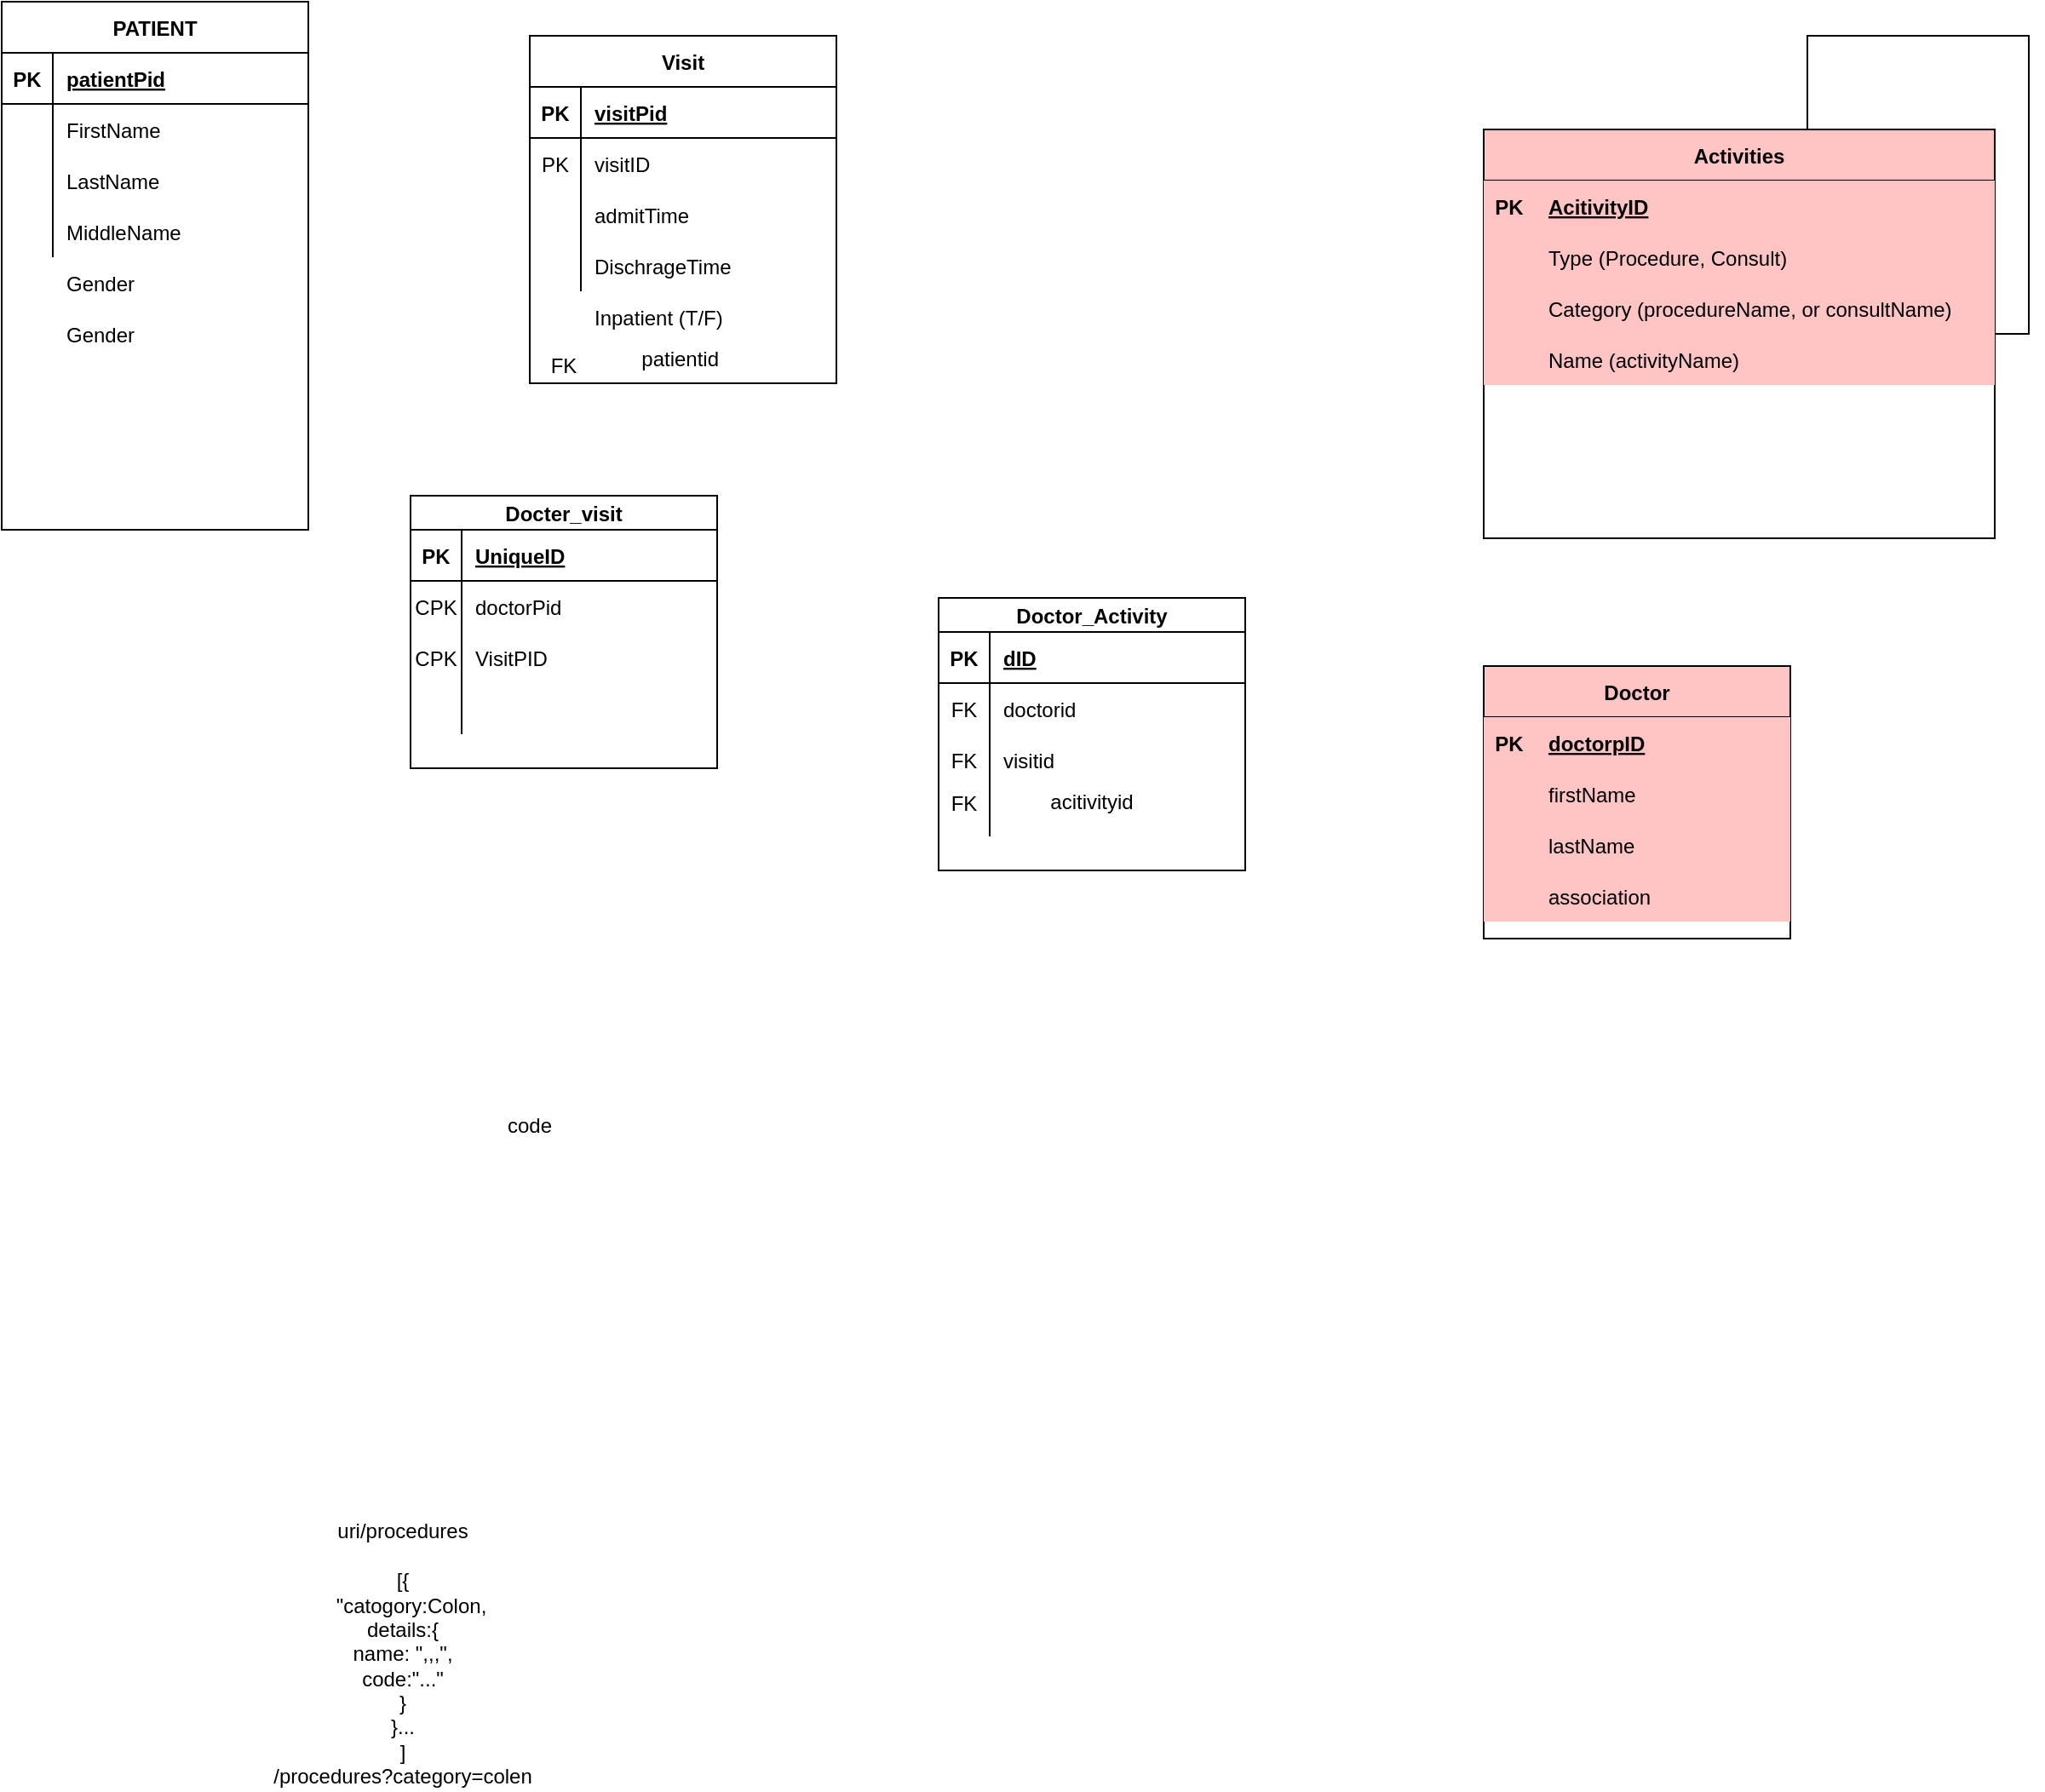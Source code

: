 <mxfile version="14.8.1" type="github">
  <diagram id="TYVyTrR4eJwqvNRYr55k" name="Page-1">
    <mxGraphModel dx="1422" dy="832" grid="1" gridSize="10" guides="1" tooltips="1" connect="1" arrows="1" fold="1" page="1" pageScale="1" pageWidth="850" pageHeight="1100" math="0" shadow="0">
      <root>
        <mxCell id="0" />
        <mxCell id="1" parent="0" />
        <mxCell id="mOoH6CRl-uPgWCGxMb5Z-5" value="PATIENT" style="shape=table;startSize=30;container=1;collapsible=1;childLayout=tableLayout;fixedRows=1;rowLines=0;fontStyle=1;align=center;resizeLast=1;" parent="1" vertex="1">
          <mxGeometry x="170" y="40" width="180" height="310" as="geometry" />
        </mxCell>
        <mxCell id="mOoH6CRl-uPgWCGxMb5Z-6" value="" style="shape=partialRectangle;collapsible=0;dropTarget=0;pointerEvents=0;fillColor=none;top=0;left=0;bottom=1;right=0;points=[[0,0.5],[1,0.5]];portConstraint=eastwest;" parent="mOoH6CRl-uPgWCGxMb5Z-5" vertex="1">
          <mxGeometry y="30" width="180" height="30" as="geometry" />
        </mxCell>
        <mxCell id="mOoH6CRl-uPgWCGxMb5Z-7" value="PK" style="shape=partialRectangle;connectable=0;fillColor=none;top=0;left=0;bottom=0;right=0;fontStyle=1;overflow=hidden;" parent="mOoH6CRl-uPgWCGxMb5Z-6" vertex="1">
          <mxGeometry width="30" height="30" as="geometry" />
        </mxCell>
        <mxCell id="mOoH6CRl-uPgWCGxMb5Z-8" value="patientPid" style="shape=partialRectangle;connectable=0;fillColor=none;top=0;left=0;bottom=0;right=0;align=left;spacingLeft=6;fontStyle=5;overflow=hidden;" parent="mOoH6CRl-uPgWCGxMb5Z-6" vertex="1">
          <mxGeometry x="30" width="150" height="30" as="geometry" />
        </mxCell>
        <mxCell id="mOoH6CRl-uPgWCGxMb5Z-9" value="" style="shape=partialRectangle;collapsible=0;dropTarget=0;pointerEvents=0;fillColor=none;top=0;left=0;bottom=0;right=0;points=[[0,0.5],[1,0.5]];portConstraint=eastwest;" parent="mOoH6CRl-uPgWCGxMb5Z-5" vertex="1">
          <mxGeometry y="60" width="180" height="30" as="geometry" />
        </mxCell>
        <mxCell id="mOoH6CRl-uPgWCGxMb5Z-10" value="" style="shape=partialRectangle;connectable=0;fillColor=none;top=0;left=0;bottom=0;right=0;editable=1;overflow=hidden;" parent="mOoH6CRl-uPgWCGxMb5Z-9" vertex="1">
          <mxGeometry width="30" height="30" as="geometry" />
        </mxCell>
        <mxCell id="mOoH6CRl-uPgWCGxMb5Z-11" value="FirstName" style="shape=partialRectangle;connectable=0;fillColor=none;top=0;left=0;bottom=0;right=0;align=left;spacingLeft=6;overflow=hidden;" parent="mOoH6CRl-uPgWCGxMb5Z-9" vertex="1">
          <mxGeometry x="30" width="150" height="30" as="geometry" />
        </mxCell>
        <mxCell id="mOoH6CRl-uPgWCGxMb5Z-12" value="" style="shape=partialRectangle;collapsible=0;dropTarget=0;pointerEvents=0;fillColor=none;top=0;left=0;bottom=0;right=0;points=[[0,0.5],[1,0.5]];portConstraint=eastwest;" parent="mOoH6CRl-uPgWCGxMb5Z-5" vertex="1">
          <mxGeometry y="90" width="180" height="30" as="geometry" />
        </mxCell>
        <mxCell id="mOoH6CRl-uPgWCGxMb5Z-13" value="" style="shape=partialRectangle;connectable=0;fillColor=none;top=0;left=0;bottom=0;right=0;editable=1;overflow=hidden;" parent="mOoH6CRl-uPgWCGxMb5Z-12" vertex="1">
          <mxGeometry width="30" height="30" as="geometry" />
        </mxCell>
        <mxCell id="mOoH6CRl-uPgWCGxMb5Z-14" value="LastName" style="shape=partialRectangle;connectable=0;fillColor=none;top=0;left=0;bottom=0;right=0;align=left;spacingLeft=6;overflow=hidden;" parent="mOoH6CRl-uPgWCGxMb5Z-12" vertex="1">
          <mxGeometry x="30" width="150" height="30" as="geometry" />
        </mxCell>
        <mxCell id="mOoH6CRl-uPgWCGxMb5Z-15" value="" style="shape=partialRectangle;collapsible=0;dropTarget=0;pointerEvents=0;fillColor=none;top=0;left=0;bottom=0;right=0;points=[[0,0.5],[1,0.5]];portConstraint=eastwest;" parent="mOoH6CRl-uPgWCGxMb5Z-5" vertex="1">
          <mxGeometry y="120" width="180" height="30" as="geometry" />
        </mxCell>
        <mxCell id="mOoH6CRl-uPgWCGxMb5Z-16" value="" style="shape=partialRectangle;connectable=0;fillColor=none;top=0;left=0;bottom=0;right=0;editable=1;overflow=hidden;" parent="mOoH6CRl-uPgWCGxMb5Z-15" vertex="1">
          <mxGeometry width="30" height="30" as="geometry" />
        </mxCell>
        <mxCell id="mOoH6CRl-uPgWCGxMb5Z-17" value="MiddleName" style="shape=partialRectangle;connectable=0;fillColor=none;top=0;left=0;bottom=0;right=0;align=left;spacingLeft=6;overflow=hidden;" parent="mOoH6CRl-uPgWCGxMb5Z-15" vertex="1">
          <mxGeometry x="30" width="150" height="30" as="geometry" />
        </mxCell>
        <mxCell id="mOoH6CRl-uPgWCGxMb5Z-18" value="" style="shape=partialRectangle;collapsible=0;dropTarget=0;pointerEvents=0;fillColor=none;top=0;left=0;bottom=0;right=0;points=[[0,0.5],[1,0.5]];portConstraint=eastwest;" parent="1" vertex="1">
          <mxGeometry x="170" y="190" width="180" height="30" as="geometry" />
        </mxCell>
        <mxCell id="mOoH6CRl-uPgWCGxMb5Z-19" value="" style="shape=partialRectangle;connectable=0;fillColor=none;top=0;left=0;bottom=0;right=0;editable=1;overflow=hidden;" parent="mOoH6CRl-uPgWCGxMb5Z-18" vertex="1">
          <mxGeometry width="30" height="30" as="geometry" />
        </mxCell>
        <mxCell id="mOoH6CRl-uPgWCGxMb5Z-20" value="Gender" style="shape=partialRectangle;connectable=0;fillColor=none;top=0;left=0;bottom=0;right=0;align=left;spacingLeft=6;overflow=hidden;" parent="mOoH6CRl-uPgWCGxMb5Z-18" vertex="1">
          <mxGeometry x="30" width="150" height="30" as="geometry" />
        </mxCell>
        <mxCell id="mOoH6CRl-uPgWCGxMb5Z-21" value="" style="shape=partialRectangle;collapsible=0;dropTarget=0;pointerEvents=0;fillColor=none;top=0;left=0;bottom=0;right=0;points=[[0,0.5],[1,0.5]];portConstraint=eastwest;" parent="1" vertex="1">
          <mxGeometry x="170" y="220" width="180" height="30" as="geometry" />
        </mxCell>
        <mxCell id="mOoH6CRl-uPgWCGxMb5Z-22" value="" style="shape=partialRectangle;connectable=0;fillColor=none;top=0;left=0;bottom=0;right=0;editable=1;overflow=hidden;" parent="mOoH6CRl-uPgWCGxMb5Z-21" vertex="1">
          <mxGeometry width="30" height="30" as="geometry" />
        </mxCell>
        <mxCell id="mOoH6CRl-uPgWCGxMb5Z-23" value="Gender" style="shape=partialRectangle;connectable=0;fillColor=none;top=0;left=0;bottom=0;right=0;align=left;spacingLeft=6;overflow=hidden;" parent="mOoH6CRl-uPgWCGxMb5Z-21" vertex="1">
          <mxGeometry x="30" width="150" height="30" as="geometry" />
        </mxCell>
        <mxCell id="mOoH6CRl-uPgWCGxMb5Z-24" value="Visit" style="shape=table;startSize=30;container=1;collapsible=1;childLayout=tableLayout;fixedRows=1;rowLines=0;fontStyle=1;align=center;resizeLast=1;" parent="1" vertex="1">
          <mxGeometry x="480" y="60" width="180" height="204" as="geometry" />
        </mxCell>
        <mxCell id="mOoH6CRl-uPgWCGxMb5Z-25" value="" style="shape=partialRectangle;collapsible=0;dropTarget=0;pointerEvents=0;fillColor=none;top=0;left=0;bottom=1;right=0;points=[[0,0.5],[1,0.5]];portConstraint=eastwest;" parent="mOoH6CRl-uPgWCGxMb5Z-24" vertex="1">
          <mxGeometry y="30" width="180" height="30" as="geometry" />
        </mxCell>
        <mxCell id="mOoH6CRl-uPgWCGxMb5Z-26" value="PK" style="shape=partialRectangle;connectable=0;fillColor=none;top=0;left=0;bottom=0;right=0;fontStyle=1;overflow=hidden;" parent="mOoH6CRl-uPgWCGxMb5Z-25" vertex="1">
          <mxGeometry width="30" height="30" as="geometry" />
        </mxCell>
        <mxCell id="mOoH6CRl-uPgWCGxMb5Z-27" value="visitPid" style="shape=partialRectangle;connectable=0;fillColor=none;top=0;left=0;bottom=0;right=0;align=left;spacingLeft=6;fontStyle=5;overflow=hidden;" parent="mOoH6CRl-uPgWCGxMb5Z-25" vertex="1">
          <mxGeometry x="30" width="150" height="30" as="geometry" />
        </mxCell>
        <mxCell id="mOoH6CRl-uPgWCGxMb5Z-28" value="" style="shape=partialRectangle;collapsible=0;dropTarget=0;pointerEvents=0;fillColor=none;top=0;left=0;bottom=0;right=0;points=[[0,0.5],[1,0.5]];portConstraint=eastwest;" parent="mOoH6CRl-uPgWCGxMb5Z-24" vertex="1">
          <mxGeometry y="60" width="180" height="30" as="geometry" />
        </mxCell>
        <mxCell id="mOoH6CRl-uPgWCGxMb5Z-29" value="PK" style="shape=partialRectangle;connectable=0;fillColor=none;top=0;left=0;bottom=0;right=0;editable=1;overflow=hidden;" parent="mOoH6CRl-uPgWCGxMb5Z-28" vertex="1">
          <mxGeometry width="30" height="30" as="geometry" />
        </mxCell>
        <mxCell id="mOoH6CRl-uPgWCGxMb5Z-30" value="visitID" style="shape=partialRectangle;connectable=0;fillColor=none;top=0;left=0;bottom=0;right=0;align=left;spacingLeft=6;overflow=hidden;" parent="mOoH6CRl-uPgWCGxMb5Z-28" vertex="1">
          <mxGeometry x="30" width="150" height="30" as="geometry" />
        </mxCell>
        <mxCell id="mOoH6CRl-uPgWCGxMb5Z-31" value="" style="shape=partialRectangle;collapsible=0;dropTarget=0;pointerEvents=0;fillColor=none;top=0;left=0;bottom=0;right=0;points=[[0,0.5],[1,0.5]];portConstraint=eastwest;" parent="mOoH6CRl-uPgWCGxMb5Z-24" vertex="1">
          <mxGeometry y="90" width="180" height="30" as="geometry" />
        </mxCell>
        <mxCell id="mOoH6CRl-uPgWCGxMb5Z-32" value="" style="shape=partialRectangle;connectable=0;fillColor=none;top=0;left=0;bottom=0;right=0;editable=1;overflow=hidden;" parent="mOoH6CRl-uPgWCGxMb5Z-31" vertex="1">
          <mxGeometry width="30" height="30" as="geometry" />
        </mxCell>
        <mxCell id="mOoH6CRl-uPgWCGxMb5Z-33" value="admitTime" style="shape=partialRectangle;connectable=0;fillColor=none;top=0;left=0;bottom=0;right=0;align=left;spacingLeft=6;overflow=hidden;" parent="mOoH6CRl-uPgWCGxMb5Z-31" vertex="1">
          <mxGeometry x="30" width="150" height="30" as="geometry" />
        </mxCell>
        <mxCell id="mOoH6CRl-uPgWCGxMb5Z-34" value="" style="shape=partialRectangle;collapsible=0;dropTarget=0;pointerEvents=0;fillColor=none;top=0;left=0;bottom=0;right=0;points=[[0,0.5],[1,0.5]];portConstraint=eastwest;" parent="mOoH6CRl-uPgWCGxMb5Z-24" vertex="1">
          <mxGeometry y="120" width="180" height="30" as="geometry" />
        </mxCell>
        <mxCell id="mOoH6CRl-uPgWCGxMb5Z-35" value="" style="shape=partialRectangle;connectable=0;fillColor=none;top=0;left=0;bottom=0;right=0;editable=1;overflow=hidden;" parent="mOoH6CRl-uPgWCGxMb5Z-34" vertex="1">
          <mxGeometry width="30" height="30" as="geometry" />
        </mxCell>
        <mxCell id="mOoH6CRl-uPgWCGxMb5Z-36" value="DischrageTime" style="shape=partialRectangle;connectable=0;fillColor=none;top=0;left=0;bottom=0;right=0;align=left;spacingLeft=6;overflow=hidden;" parent="mOoH6CRl-uPgWCGxMb5Z-34" vertex="1">
          <mxGeometry x="30" width="150" height="30" as="geometry" />
        </mxCell>
        <mxCell id="mOoH6CRl-uPgWCGxMb5Z-37" value="Inpatient (T/F)" style="shape=partialRectangle;connectable=0;fillColor=none;top=0;left=0;bottom=0;right=0;align=left;spacingLeft=6;overflow=hidden;" parent="1" vertex="1">
          <mxGeometry x="510" y="210" width="150" height="30" as="geometry" />
        </mxCell>
        <mxCell id="mOoH6CRl-uPgWCGxMb5Z-39" value="Doctor" style="shape=table;startSize=30;container=1;collapsible=1;childLayout=tableLayout;fixedRows=1;rowLines=0;fontStyle=1;align=center;resizeLast=1;fillColor=#FFC4C4;" parent="1" vertex="1">
          <mxGeometry x="1040" y="430" width="180" height="160" as="geometry" />
        </mxCell>
        <mxCell id="mOoH6CRl-uPgWCGxMb5Z-40" value="" style="shape=partialRectangle;collapsible=0;dropTarget=0;pointerEvents=0;fillColor=#FFC4C4;top=0;left=0;bottom=1;right=0;points=[[0,0.5],[1,0.5]];portConstraint=eastwest;" parent="mOoH6CRl-uPgWCGxMb5Z-39" vertex="1">
          <mxGeometry y="30" width="180" height="30" as="geometry" />
        </mxCell>
        <mxCell id="mOoH6CRl-uPgWCGxMb5Z-41" value="PK" style="shape=partialRectangle;connectable=0;fillColor=#FFC4C4;top=0;left=0;bottom=0;right=0;fontStyle=1;overflow=hidden;" parent="mOoH6CRl-uPgWCGxMb5Z-40" vertex="1">
          <mxGeometry width="30" height="30" as="geometry" />
        </mxCell>
        <mxCell id="mOoH6CRl-uPgWCGxMb5Z-42" value="doctorpID" style="shape=partialRectangle;connectable=0;fillColor=#FFC4C4;top=0;left=0;bottom=0;right=0;align=left;spacingLeft=6;fontStyle=5;overflow=hidden;" parent="mOoH6CRl-uPgWCGxMb5Z-40" vertex="1">
          <mxGeometry x="30" width="150" height="30" as="geometry" />
        </mxCell>
        <mxCell id="mOoH6CRl-uPgWCGxMb5Z-43" value="" style="shape=partialRectangle;collapsible=0;dropTarget=0;pointerEvents=0;fillColor=#FFC4C4;top=0;left=0;bottom=0;right=0;points=[[0,0.5],[1,0.5]];portConstraint=eastwest;" parent="mOoH6CRl-uPgWCGxMb5Z-39" vertex="1">
          <mxGeometry y="60" width="180" height="30" as="geometry" />
        </mxCell>
        <mxCell id="mOoH6CRl-uPgWCGxMb5Z-44" value="" style="shape=partialRectangle;connectable=0;fillColor=#FFC4C4;top=0;left=0;bottom=0;right=0;editable=1;overflow=hidden;" parent="mOoH6CRl-uPgWCGxMb5Z-43" vertex="1">
          <mxGeometry width="30" height="30" as="geometry" />
        </mxCell>
        <mxCell id="mOoH6CRl-uPgWCGxMb5Z-45" value="firstName" style="shape=partialRectangle;connectable=0;fillColor=#FFC4C4;top=0;left=0;bottom=0;right=0;align=left;spacingLeft=6;overflow=hidden;" parent="mOoH6CRl-uPgWCGxMb5Z-43" vertex="1">
          <mxGeometry x="30" width="150" height="30" as="geometry" />
        </mxCell>
        <mxCell id="mOoH6CRl-uPgWCGxMb5Z-46" value="" style="shape=partialRectangle;collapsible=0;dropTarget=0;pointerEvents=0;fillColor=#FFC4C4;top=0;left=0;bottom=0;right=0;points=[[0,0.5],[1,0.5]];portConstraint=eastwest;" parent="mOoH6CRl-uPgWCGxMb5Z-39" vertex="1">
          <mxGeometry y="90" width="180" height="30" as="geometry" />
        </mxCell>
        <mxCell id="mOoH6CRl-uPgWCGxMb5Z-47" value="" style="shape=partialRectangle;connectable=0;fillColor=#FFC4C4;top=0;left=0;bottom=0;right=0;editable=1;overflow=hidden;" parent="mOoH6CRl-uPgWCGxMb5Z-46" vertex="1">
          <mxGeometry width="30" height="30" as="geometry" />
        </mxCell>
        <mxCell id="mOoH6CRl-uPgWCGxMb5Z-48" value="lastName" style="shape=partialRectangle;connectable=0;fillColor=#FFC4C4;top=0;left=0;bottom=0;right=0;align=left;spacingLeft=6;overflow=hidden;" parent="mOoH6CRl-uPgWCGxMb5Z-46" vertex="1">
          <mxGeometry x="30" width="150" height="30" as="geometry" />
        </mxCell>
        <mxCell id="mOoH6CRl-uPgWCGxMb5Z-49" value="" style="shape=partialRectangle;collapsible=0;dropTarget=0;pointerEvents=0;fillColor=#FFC4C4;top=0;left=0;bottom=0;right=0;points=[[0,0.5],[1,0.5]];portConstraint=eastwest;" parent="mOoH6CRl-uPgWCGxMb5Z-39" vertex="1">
          <mxGeometry y="120" width="180" height="30" as="geometry" />
        </mxCell>
        <mxCell id="mOoH6CRl-uPgWCGxMb5Z-50" value="" style="shape=partialRectangle;connectable=0;fillColor=#FFC4C4;top=0;left=0;bottom=0;right=0;editable=1;overflow=hidden;" parent="mOoH6CRl-uPgWCGxMb5Z-49" vertex="1">
          <mxGeometry width="30" height="30" as="geometry" />
        </mxCell>
        <mxCell id="mOoH6CRl-uPgWCGxMb5Z-51" value="association" style="shape=partialRectangle;connectable=0;fillColor=#FFC4C4;top=0;left=0;bottom=0;right=0;align=left;spacingLeft=6;overflow=hidden;" parent="mOoH6CRl-uPgWCGxMb5Z-49" vertex="1">
          <mxGeometry x="30" width="150" height="30" as="geometry" />
        </mxCell>
        <mxCell id="mOoH6CRl-uPgWCGxMb5Z-53" value="Docter_visit" style="shape=table;startSize=20;container=1;collapsible=1;childLayout=tableLayout;fixedRows=1;rowLines=0;fontStyle=1;align=center;resizeLast=1;" parent="1" vertex="1">
          <mxGeometry x="410" y="330" width="180" height="160" as="geometry" />
        </mxCell>
        <mxCell id="mOoH6CRl-uPgWCGxMb5Z-54" value="" style="shape=partialRectangle;collapsible=0;dropTarget=0;pointerEvents=0;fillColor=none;top=0;left=0;bottom=1;right=0;points=[[0,0.5],[1,0.5]];portConstraint=eastwest;" parent="mOoH6CRl-uPgWCGxMb5Z-53" vertex="1">
          <mxGeometry y="20" width="180" height="30" as="geometry" />
        </mxCell>
        <mxCell id="mOoH6CRl-uPgWCGxMb5Z-55" value="PK" style="shape=partialRectangle;connectable=0;fillColor=none;top=0;left=0;bottom=0;right=0;fontStyle=1;overflow=hidden;" parent="mOoH6CRl-uPgWCGxMb5Z-54" vertex="1">
          <mxGeometry width="30" height="30" as="geometry" />
        </mxCell>
        <mxCell id="mOoH6CRl-uPgWCGxMb5Z-56" value="UniqueID" style="shape=partialRectangle;connectable=0;fillColor=none;top=0;left=0;bottom=0;right=0;align=left;spacingLeft=6;fontStyle=5;overflow=hidden;" parent="mOoH6CRl-uPgWCGxMb5Z-54" vertex="1">
          <mxGeometry x="30" width="150" height="30" as="geometry" />
        </mxCell>
        <mxCell id="mOoH6CRl-uPgWCGxMb5Z-57" value="" style="shape=partialRectangle;collapsible=0;dropTarget=0;pointerEvents=0;fillColor=none;top=0;left=0;bottom=0;right=0;points=[[0,0.5],[1,0.5]];portConstraint=eastwest;" parent="mOoH6CRl-uPgWCGxMb5Z-53" vertex="1">
          <mxGeometry y="50" width="180" height="30" as="geometry" />
        </mxCell>
        <mxCell id="mOoH6CRl-uPgWCGxMb5Z-58" value="CPK" style="shape=partialRectangle;connectable=0;fillColor=none;top=0;left=0;bottom=0;right=0;editable=1;overflow=hidden;" parent="mOoH6CRl-uPgWCGxMb5Z-57" vertex="1">
          <mxGeometry width="30" height="30" as="geometry" />
        </mxCell>
        <mxCell id="mOoH6CRl-uPgWCGxMb5Z-59" value="doctorPid" style="shape=partialRectangle;connectable=0;fillColor=none;top=0;left=0;bottom=0;right=0;align=left;spacingLeft=6;overflow=hidden;" parent="mOoH6CRl-uPgWCGxMb5Z-57" vertex="1">
          <mxGeometry x="30" width="150" height="30" as="geometry" />
        </mxCell>
        <mxCell id="mOoH6CRl-uPgWCGxMb5Z-60" value="" style="shape=partialRectangle;collapsible=0;dropTarget=0;pointerEvents=0;fillColor=none;top=0;left=0;bottom=0;right=0;points=[[0,0.5],[1,0.5]];portConstraint=eastwest;" parent="mOoH6CRl-uPgWCGxMb5Z-53" vertex="1">
          <mxGeometry y="80" width="180" height="30" as="geometry" />
        </mxCell>
        <mxCell id="mOoH6CRl-uPgWCGxMb5Z-61" value="CPK" style="shape=partialRectangle;connectable=0;fillColor=none;top=0;left=0;bottom=0;right=0;editable=1;overflow=hidden;" parent="mOoH6CRl-uPgWCGxMb5Z-60" vertex="1">
          <mxGeometry width="30" height="30" as="geometry" />
        </mxCell>
        <mxCell id="mOoH6CRl-uPgWCGxMb5Z-62" value="VisitPID" style="shape=partialRectangle;connectable=0;fillColor=none;top=0;left=0;bottom=0;right=0;align=left;spacingLeft=6;overflow=hidden;" parent="mOoH6CRl-uPgWCGxMb5Z-60" vertex="1">
          <mxGeometry x="30" width="150" height="30" as="geometry" />
        </mxCell>
        <mxCell id="mOoH6CRl-uPgWCGxMb5Z-63" value="" style="shape=partialRectangle;collapsible=0;dropTarget=0;pointerEvents=0;fillColor=none;top=0;left=0;bottom=0;right=0;points=[[0,0.5],[1,0.5]];portConstraint=eastwest;" parent="mOoH6CRl-uPgWCGxMb5Z-53" vertex="1">
          <mxGeometry y="110" width="180" height="30" as="geometry" />
        </mxCell>
        <mxCell id="mOoH6CRl-uPgWCGxMb5Z-64" value="" style="shape=partialRectangle;connectable=0;fillColor=none;top=0;left=0;bottom=0;right=0;editable=1;overflow=hidden;" parent="mOoH6CRl-uPgWCGxMb5Z-63" vertex="1">
          <mxGeometry width="30" height="30" as="geometry" />
        </mxCell>
        <mxCell id="mOoH6CRl-uPgWCGxMb5Z-65" value="" style="shape=partialRectangle;connectable=0;fillColor=none;top=0;left=0;bottom=0;right=0;align=left;spacingLeft=6;overflow=hidden;" parent="mOoH6CRl-uPgWCGxMb5Z-63" vertex="1">
          <mxGeometry x="30" width="150" height="30" as="geometry" />
        </mxCell>
        <mxCell id="mOoH6CRl-uPgWCGxMb5Z-94" value="uri/procedures&lt;br&gt;&lt;br&gt;[{&lt;br&gt;&amp;nbsp; &amp;nbsp;&quot;catogory:Colon,&lt;br&gt;details:{&lt;br&gt;name: &quot;,,,&quot;,&lt;br&gt;code:&quot;...&quot;&lt;br&gt;}&lt;br&gt;}...&lt;br&gt;]&lt;br&gt;/procedures?category=colen&lt;br&gt;" style="text;html=1;align=center;verticalAlign=middle;resizable=0;points=[];autosize=1;strokeColor=none;" parent="1" vertex="1">
          <mxGeometry x="320" y="930" width="170" height="160" as="geometry" />
        </mxCell>
        <mxCell id="IkJZSKDK2Vf7_5Rg9raK-17" style="edgeStyle=orthogonalEdgeStyle;rounded=0;orthogonalLoop=1;jettySize=auto;html=1;exitX=1;exitY=0.5;exitDx=0;exitDy=0;" edge="1" parent="1" source="IkJZSKDK2Vf7_5Rg9raK-1">
          <mxGeometry relative="1" as="geometry">
            <mxPoint x="1230" y="235" as="targetPoint" />
            <Array as="points">
              <mxPoint x="1360" y="235" />
              <mxPoint x="1360" y="60" />
              <mxPoint x="1230" y="60" />
            </Array>
          </mxGeometry>
        </mxCell>
        <mxCell id="IkJZSKDK2Vf7_5Rg9raK-1" value="Activities" style="shape=table;startSize=30;container=1;collapsible=1;childLayout=tableLayout;fixedRows=1;rowLines=0;fontStyle=1;align=center;resizeLast=1;fillColor=#FFC4C4;" vertex="1" parent="1">
          <mxGeometry x="1040" y="115" width="300" height="240" as="geometry" />
        </mxCell>
        <mxCell id="IkJZSKDK2Vf7_5Rg9raK-2" value="" style="shape=partialRectangle;collapsible=0;dropTarget=0;pointerEvents=0;fillColor=#FFC4C4;top=0;left=0;bottom=1;right=0;points=[[0,0.5],[1,0.5]];portConstraint=eastwest;" vertex="1" parent="IkJZSKDK2Vf7_5Rg9raK-1">
          <mxGeometry y="30" width="300" height="30" as="geometry" />
        </mxCell>
        <mxCell id="IkJZSKDK2Vf7_5Rg9raK-3" value="PK" style="shape=partialRectangle;connectable=0;fillColor=#FFC4C4;top=0;left=0;bottom=0;right=0;fontStyle=1;overflow=hidden;" vertex="1" parent="IkJZSKDK2Vf7_5Rg9raK-2">
          <mxGeometry width="30" height="30" as="geometry" />
        </mxCell>
        <mxCell id="IkJZSKDK2Vf7_5Rg9raK-4" value="AcitivityID" style="shape=partialRectangle;connectable=0;fillColor=#FFC4C4;top=0;left=0;bottom=0;right=0;align=left;spacingLeft=6;fontStyle=5;overflow=hidden;" vertex="1" parent="IkJZSKDK2Vf7_5Rg9raK-2">
          <mxGeometry x="30" width="270" height="30" as="geometry" />
        </mxCell>
        <mxCell id="IkJZSKDK2Vf7_5Rg9raK-5" value="" style="shape=partialRectangle;collapsible=0;dropTarget=0;pointerEvents=0;fillColor=#FFC4C4;top=0;left=0;bottom=0;right=0;points=[[0,0.5],[1,0.5]];portConstraint=eastwest;" vertex="1" parent="IkJZSKDK2Vf7_5Rg9raK-1">
          <mxGeometry y="60" width="300" height="30" as="geometry" />
        </mxCell>
        <mxCell id="IkJZSKDK2Vf7_5Rg9raK-6" value="" style="shape=partialRectangle;connectable=0;fillColor=#FFC4C4;top=0;left=0;bottom=0;right=0;editable=1;overflow=hidden;" vertex="1" parent="IkJZSKDK2Vf7_5Rg9raK-5">
          <mxGeometry width="30" height="30" as="geometry" />
        </mxCell>
        <mxCell id="IkJZSKDK2Vf7_5Rg9raK-7" value="Type (Procedure, Consult)" style="shape=partialRectangle;connectable=0;fillColor=#FFC4C4;top=0;left=0;bottom=0;right=0;align=left;spacingLeft=6;overflow=hidden;" vertex="1" parent="IkJZSKDK2Vf7_5Rg9raK-5">
          <mxGeometry x="30" width="270" height="30" as="geometry" />
        </mxCell>
        <mxCell id="IkJZSKDK2Vf7_5Rg9raK-8" value="" style="shape=partialRectangle;collapsible=0;dropTarget=0;pointerEvents=0;fillColor=#FFC4C4;top=0;left=0;bottom=0;right=0;points=[[0,0.5],[1,0.5]];portConstraint=eastwest;" vertex="1" parent="IkJZSKDK2Vf7_5Rg9raK-1">
          <mxGeometry y="90" width="300" height="30" as="geometry" />
        </mxCell>
        <mxCell id="IkJZSKDK2Vf7_5Rg9raK-9" value="" style="shape=partialRectangle;connectable=0;fillColor=#FFC4C4;top=0;left=0;bottom=0;right=0;editable=1;overflow=hidden;" vertex="1" parent="IkJZSKDK2Vf7_5Rg9raK-8">
          <mxGeometry width="30" height="30" as="geometry" />
        </mxCell>
        <mxCell id="IkJZSKDK2Vf7_5Rg9raK-10" value="Category (procedureName, or consultName)" style="shape=partialRectangle;connectable=0;fillColor=#FFC4C4;top=0;left=0;bottom=0;right=0;align=left;spacingLeft=6;overflow=hidden;" vertex="1" parent="IkJZSKDK2Vf7_5Rg9raK-8">
          <mxGeometry x="30" width="270" height="30" as="geometry" />
        </mxCell>
        <mxCell id="IkJZSKDK2Vf7_5Rg9raK-11" value="" style="shape=partialRectangle;collapsible=0;dropTarget=0;pointerEvents=0;fillColor=#FFC4C4;top=0;left=0;bottom=0;right=0;points=[[0,0.5],[1,0.5]];portConstraint=eastwest;" vertex="1" parent="IkJZSKDK2Vf7_5Rg9raK-1">
          <mxGeometry y="120" width="300" height="30" as="geometry" />
        </mxCell>
        <mxCell id="IkJZSKDK2Vf7_5Rg9raK-12" value="" style="shape=partialRectangle;connectable=0;fillColor=#FFC4C4;top=0;left=0;bottom=0;right=0;editable=1;overflow=hidden;" vertex="1" parent="IkJZSKDK2Vf7_5Rg9raK-11">
          <mxGeometry width="30" height="30" as="geometry" />
        </mxCell>
        <mxCell id="IkJZSKDK2Vf7_5Rg9raK-13" value="Name (activityName)" style="shape=partialRectangle;connectable=0;fillColor=#FFC4C4;top=0;left=0;bottom=0;right=0;align=left;spacingLeft=6;overflow=hidden;" vertex="1" parent="IkJZSKDK2Vf7_5Rg9raK-11">
          <mxGeometry x="30" width="270" height="30" as="geometry" />
        </mxCell>
        <mxCell id="IkJZSKDK2Vf7_5Rg9raK-15" value="code" style="text;html=1;strokeColor=none;fillColor=none;align=center;verticalAlign=middle;whiteSpace=wrap;rounded=0;" vertex="1" parent="1">
          <mxGeometry x="430" y="690" width="100" height="20" as="geometry" />
        </mxCell>
        <mxCell id="IkJZSKDK2Vf7_5Rg9raK-18" value="patientid&amp;nbsp;" style="text;html=1;strokeColor=none;fillColor=none;align=center;verticalAlign=middle;whiteSpace=wrap;rounded=0;" vertex="1" parent="1">
          <mxGeometry x="510" y="240" width="120" height="20" as="geometry" />
        </mxCell>
        <mxCell id="IkJZSKDK2Vf7_5Rg9raK-19" value="FK" style="text;html=1;strokeColor=none;fillColor=none;align=center;verticalAlign=middle;whiteSpace=wrap;rounded=0;" vertex="1" parent="1">
          <mxGeometry x="480" y="244" width="40" height="20" as="geometry" />
        </mxCell>
        <mxCell id="IkJZSKDK2Vf7_5Rg9raK-20" value="Doctor_Activity" style="shape=table;startSize=20;container=1;collapsible=1;childLayout=tableLayout;fixedRows=1;rowLines=0;fontStyle=1;align=center;resizeLast=1;" vertex="1" parent="1">
          <mxGeometry x="720" y="390" width="180" height="160" as="geometry" />
        </mxCell>
        <mxCell id="IkJZSKDK2Vf7_5Rg9raK-21" value="" style="shape=partialRectangle;collapsible=0;dropTarget=0;pointerEvents=0;fillColor=none;top=0;left=0;bottom=1;right=0;points=[[0,0.5],[1,0.5]];portConstraint=eastwest;" vertex="1" parent="IkJZSKDK2Vf7_5Rg9raK-20">
          <mxGeometry y="20" width="180" height="30" as="geometry" />
        </mxCell>
        <mxCell id="IkJZSKDK2Vf7_5Rg9raK-22" value="PK" style="shape=partialRectangle;connectable=0;fillColor=none;top=0;left=0;bottom=0;right=0;fontStyle=1;overflow=hidden;" vertex="1" parent="IkJZSKDK2Vf7_5Rg9raK-21">
          <mxGeometry width="30" height="30" as="geometry" />
        </mxCell>
        <mxCell id="IkJZSKDK2Vf7_5Rg9raK-23" value="dID" style="shape=partialRectangle;connectable=0;fillColor=none;top=0;left=0;bottom=0;right=0;align=left;spacingLeft=6;fontStyle=5;overflow=hidden;" vertex="1" parent="IkJZSKDK2Vf7_5Rg9raK-21">
          <mxGeometry x="30" width="150" height="30" as="geometry" />
        </mxCell>
        <mxCell id="IkJZSKDK2Vf7_5Rg9raK-24" value="" style="shape=partialRectangle;collapsible=0;dropTarget=0;pointerEvents=0;fillColor=none;top=0;left=0;bottom=0;right=0;points=[[0,0.5],[1,0.5]];portConstraint=eastwest;" vertex="1" parent="IkJZSKDK2Vf7_5Rg9raK-20">
          <mxGeometry y="50" width="180" height="30" as="geometry" />
        </mxCell>
        <mxCell id="IkJZSKDK2Vf7_5Rg9raK-25" value="FK" style="shape=partialRectangle;connectable=0;fillColor=none;top=0;left=0;bottom=0;right=0;editable=1;overflow=hidden;" vertex="1" parent="IkJZSKDK2Vf7_5Rg9raK-24">
          <mxGeometry width="30" height="30" as="geometry" />
        </mxCell>
        <mxCell id="IkJZSKDK2Vf7_5Rg9raK-26" value="doctorid" style="shape=partialRectangle;connectable=0;fillColor=none;top=0;left=0;bottom=0;right=0;align=left;spacingLeft=6;overflow=hidden;" vertex="1" parent="IkJZSKDK2Vf7_5Rg9raK-24">
          <mxGeometry x="30" width="150" height="30" as="geometry" />
        </mxCell>
        <mxCell id="IkJZSKDK2Vf7_5Rg9raK-27" value="" style="shape=partialRectangle;collapsible=0;dropTarget=0;pointerEvents=0;fillColor=none;top=0;left=0;bottom=0;right=0;points=[[0,0.5],[1,0.5]];portConstraint=eastwest;" vertex="1" parent="IkJZSKDK2Vf7_5Rg9raK-20">
          <mxGeometry y="80" width="180" height="30" as="geometry" />
        </mxCell>
        <mxCell id="IkJZSKDK2Vf7_5Rg9raK-28" value="FK" style="shape=partialRectangle;connectable=0;fillColor=none;top=0;left=0;bottom=0;right=0;editable=1;overflow=hidden;" vertex="1" parent="IkJZSKDK2Vf7_5Rg9raK-27">
          <mxGeometry width="30" height="30" as="geometry" />
        </mxCell>
        <mxCell id="IkJZSKDK2Vf7_5Rg9raK-29" value="visitid" style="shape=partialRectangle;connectable=0;fillColor=none;top=0;left=0;bottom=0;right=0;align=left;spacingLeft=6;overflow=hidden;" vertex="1" parent="IkJZSKDK2Vf7_5Rg9raK-27">
          <mxGeometry x="30" width="150" height="30" as="geometry" />
        </mxCell>
        <mxCell id="IkJZSKDK2Vf7_5Rg9raK-30" value="" style="shape=partialRectangle;collapsible=0;dropTarget=0;pointerEvents=0;fillColor=none;top=0;left=0;bottom=0;right=0;points=[[0,0.5],[1,0.5]];portConstraint=eastwest;" vertex="1" parent="IkJZSKDK2Vf7_5Rg9raK-20">
          <mxGeometry y="110" width="180" height="30" as="geometry" />
        </mxCell>
        <mxCell id="IkJZSKDK2Vf7_5Rg9raK-31" value="" style="shape=partialRectangle;connectable=0;fillColor=none;top=0;left=0;bottom=0;right=0;editable=1;overflow=hidden;" vertex="1" parent="IkJZSKDK2Vf7_5Rg9raK-30">
          <mxGeometry width="30" height="30" as="geometry" />
        </mxCell>
        <mxCell id="IkJZSKDK2Vf7_5Rg9raK-32" value="" style="shape=partialRectangle;connectable=0;fillColor=none;top=0;left=0;bottom=0;right=0;align=left;spacingLeft=6;overflow=hidden;" vertex="1" parent="IkJZSKDK2Vf7_5Rg9raK-30">
          <mxGeometry x="30" width="150" height="30" as="geometry" />
        </mxCell>
        <mxCell id="IkJZSKDK2Vf7_5Rg9raK-33" value="acitivityid" style="text;html=1;strokeColor=none;fillColor=none;align=center;verticalAlign=middle;whiteSpace=wrap;rounded=0;" vertex="1" parent="1">
          <mxGeometry x="750" y="500" width="120" height="20" as="geometry" />
        </mxCell>
        <mxCell id="IkJZSKDK2Vf7_5Rg9raK-34" value="FK" style="shape=partialRectangle;connectable=0;fillColor=none;top=0;left=0;bottom=0;right=0;editable=1;overflow=hidden;" vertex="1" parent="1">
          <mxGeometry x="720" y="495" width="30" height="30" as="geometry" />
        </mxCell>
      </root>
    </mxGraphModel>
  </diagram>
</mxfile>
